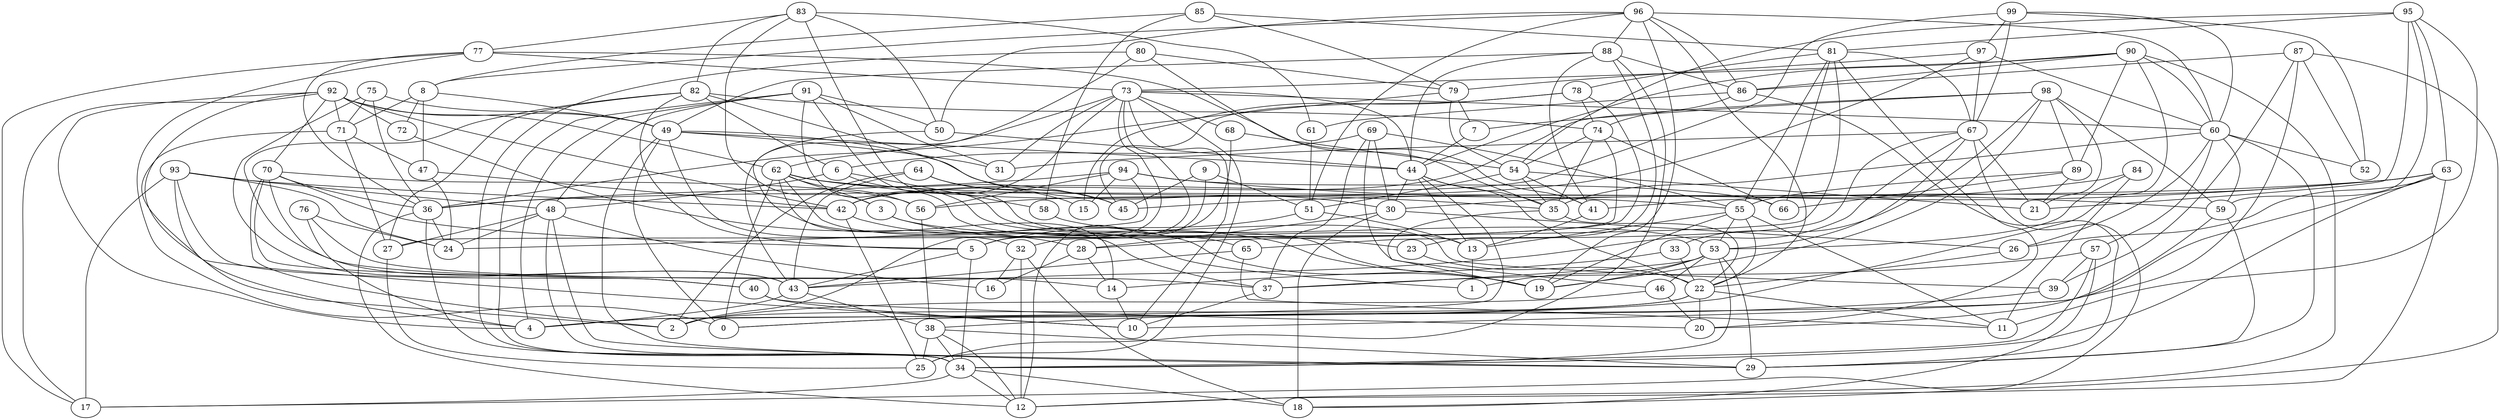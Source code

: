 digraph GG_graph {

subgraph G_graph {
edge [color = black]
"48" -> "24" [dir = none]
"48" -> "16" [dir = none]
"48" -> "34" [dir = none]
"48" -> "27" [dir = none]
"48" -> "29" [dir = none]
"97" -> "67" [dir = none]
"97" -> "56" [dir = none]
"97" -> "60" [dir = none]
"97" -> "79" [dir = none]
"9" -> "12" [dir = none]
"9" -> "45" [dir = none]
"9" -> "51" [dir = none]
"72" -> "28" [dir = none]
"23" -> "22" [dir = none]
"78" -> "15" [dir = none]
"78" -> "28" [dir = none]
"78" -> "74" [dir = none]
"78" -> "45" [dir = none]
"42" -> "25" [dir = none]
"42" -> "19" [dir = none]
"39" -> "38" [dir = none]
"68" -> "5" [dir = none]
"68" -> "54" [dir = none]
"41" -> "13" [dir = none]
"56" -> "38" [dir = none]
"79" -> "7" [dir = none]
"79" -> "62" [dir = none]
"79" -> "54" [dir = none]
"99" -> "60" [dir = none]
"99" -> "52" [dir = none]
"99" -> "67" [dir = none]
"99" -> "97" [dir = none]
"99" -> "42" [dir = none]
"98" -> "7" [dir = none]
"98" -> "33" [dir = none]
"98" -> "42" [dir = none]
"98" -> "21" [dir = none]
"98" -> "89" [dir = none]
"98" -> "59" [dir = none]
"98" -> "19" [dir = none]
"54" -> "51" [dir = none]
"54" -> "35" [dir = none]
"54" -> "41" [dir = none]
"54" -> "21" [dir = none]
"89" -> "66" [dir = none]
"89" -> "21" [dir = none]
"89" -> "55" [dir = none]
"60" -> "29" [dir = none]
"60" -> "57" [dir = none]
"60" -> "52" [dir = none]
"60" -> "26" [dir = none]
"60" -> "35" [dir = none]
"60" -> "59" [dir = none]
"32" -> "12" [dir = none]
"32" -> "18" [dir = none]
"32" -> "16" [dir = none]
"87" -> "52" [dir = none]
"87" -> "10" [dir = none]
"87" -> "86" [dir = none]
"87" -> "39" [dir = none]
"87" -> "18" [dir = none]
"92" -> "71" [dir = none]
"92" -> "62" [dir = none]
"92" -> "72" [dir = none]
"92" -> "42" [dir = none]
"92" -> "10" [dir = none]
"92" -> "70" [dir = none]
"92" -> "17" [dir = none]
"92" -> "49" [dir = none]
"92" -> "4" [dir = none]
"76" -> "37" [dir = none]
"76" -> "24" [dir = none]
"76" -> "4" [dir = none]
"62" -> "3" [dir = none]
"62" -> "1" [dir = none]
"62" -> "45" [dir = none]
"62" -> "35" [dir = none]
"62" -> "14" [dir = none]
"62" -> "55" [dir = none]
"62" -> "0" [dir = none]
"62" -> "56" [dir = none]
"55" -> "53" [dir = none]
"55" -> "22" [dir = none]
"55" -> "19" [dir = none]
"55" -> "13" [dir = none]
"55" -> "11" [dir = none]
"3" -> "19" [dir = none]
"3" -> "23" [dir = none]
"73" -> "42" [dir = none]
"73" -> "31" [dir = none]
"73" -> "25" [dir = none]
"73" -> "68" [dir = none]
"73" -> "5" [dir = none]
"73" -> "60" [dir = none]
"73" -> "44" [dir = none]
"73" -> "36" [dir = none]
"73" -> "10" [dir = none]
"73" -> "2" [dir = none]
"14" -> "10" [dir = none]
"34" -> "12" [dir = none]
"34" -> "18" [dir = none]
"34" -> "17" [dir = none]
"6" -> "48" [dir = none]
"6" -> "58" [dir = none]
"6" -> "19" [dir = none]
"33" -> "14" [dir = none]
"33" -> "22" [dir = none]
"57" -> "37" [dir = none]
"57" -> "18" [dir = none]
"57" -> "39" [dir = none]
"57" -> "34" [dir = none]
"53" -> "46" [dir = none]
"53" -> "1" [dir = none]
"53" -> "37" [dir = none]
"53" -> "29" [dir = none]
"53" -> "34" [dir = none]
"53" -> "19" [dir = none]
"64" -> "15" [dir = none]
"64" -> "43" [dir = none]
"64" -> "2" [dir = none]
"64" -> "45" [dir = none]
"36" -> "12" [dir = none]
"36" -> "24" [dir = none]
"36" -> "34" [dir = none]
"63" -> "41" [dir = none]
"63" -> "26" [dir = none]
"63" -> "45" [dir = none]
"63" -> "4" [dir = none]
"63" -> "34" [dir = none]
"63" -> "36" [dir = none]
"63" -> "12" [dir = none]
"74" -> "54" [dir = none]
"74" -> "66" [dir = none]
"74" -> "32" [dir = none]
"74" -> "35" [dir = none]
"13" -> "1" [dir = none]
"40" -> "20" [dir = none]
"40" -> "10" [dir = none]
"77" -> "17" [dir = none]
"77" -> "41" [dir = none]
"77" -> "36" [dir = none]
"77" -> "73" [dir = none]
"77" -> "0" [dir = none]
"70" -> "2" [dir = none]
"70" -> "56" [dir = none]
"70" -> "36" [dir = none]
"70" -> "40" [dir = none]
"70" -> "43" [dir = none]
"70" -> "5" [dir = none]
"94" -> "66" [dir = none]
"94" -> "24" [dir = none]
"94" -> "59" [dir = none]
"94" -> "36" [dir = none]
"94" -> "56" [dir = none]
"94" -> "15" [dir = none]
"82" -> "14" [dir = none]
"82" -> "27" [dir = none]
"82" -> "74" [dir = none]
"82" -> "5" [dir = none]
"82" -> "45" [dir = none]
"82" -> "6" [dir = none]
"69" -> "30" [dir = none]
"69" -> "37" [dir = none]
"69" -> "55" [dir = none]
"69" -> "6" [dir = none]
"69" -> "46" [dir = none]
"81" -> "55" [dir = none]
"81" -> "20" [dir = none]
"81" -> "78" [dir = none]
"81" -> "27" [dir = none]
"81" -> "67" [dir = none]
"81" -> "66" [dir = none]
"95" -> "81" [dir = none]
"95" -> "63" [dir = none]
"95" -> "21" [dir = none]
"95" -> "11" [dir = none]
"95" -> "59" [dir = none]
"95" -> "54" [dir = none]
"27" -> "25" [dir = none]
"44" -> "4" [dir = none]
"44" -> "35" [dir = none]
"44" -> "30" [dir = none]
"44" -> "22" [dir = none]
"44" -> "13" [dir = none]
"83" -> "61" [dir = none]
"83" -> "50" [dir = none]
"83" -> "77" [dir = none]
"83" -> "13" [dir = none]
"83" -> "82" [dir = none]
"83" -> "3" [dir = none]
"35" -> "19" [dir = none]
"35" -> "22" [dir = none]
"8" -> "47" [dir = none]
"8" -> "49" [dir = none]
"8" -> "72" [dir = none]
"8" -> "71" [dir = none]
"93" -> "42" [dir = none]
"93" -> "48" [dir = none]
"93" -> "17" [dir = none]
"93" -> "40" [dir = none]
"93" -> "24" [dir = none]
"93" -> "4" [dir = none]
"30" -> "26" [dir = none]
"30" -> "28" [dir = none]
"30" -> "18" [dir = none]
"58" -> "53" [dir = none]
"84" -> "53" [dir = none]
"84" -> "11" [dir = none]
"84" -> "30" [dir = none]
"37" -> "10" [dir = none]
"46" -> "2" [dir = none]
"46" -> "20" [dir = none]
"86" -> "74" [dir = none]
"86" -> "29" [dir = none]
"86" -> "61" [dir = none]
"88" -> "44" [dir = none]
"88" -> "23" [dir = none]
"88" -> "49" [dir = none]
"88" -> "86" [dir = none]
"88" -> "41" [dir = none]
"88" -> "25" [dir = none]
"90" -> "89" [dir = none]
"90" -> "0" [dir = none]
"90" -> "44" [dir = none]
"90" -> "86" [dir = none]
"90" -> "73" [dir = none]
"90" -> "60" [dir = none]
"90" -> "12" [dir = none]
"38" -> "25" [dir = none]
"38" -> "29" [dir = none]
"38" -> "12" [dir = none]
"38" -> "34" [dir = none]
"61" -> "51" [dir = none]
"28" -> "16" [dir = none]
"28" -> "14" [dir = none]
"49" -> "0" [dir = none]
"49" -> "29" [dir = none]
"49" -> "30" [dir = none]
"49" -> "31" [dir = none]
"49" -> "44" [dir = none]
"49" -> "32" [dir = none]
"80" -> "79" [dir = none]
"80" -> "34" [dir = none]
"80" -> "35" [dir = none]
"80" -> "43" [dir = none]
"26" -> "22" [dir = none]
"22" -> "0" [dir = none]
"22" -> "20" [dir = none]
"22" -> "11" [dir = none]
"22" -> "2" [dir = none]
"85" -> "79" [dir = none]
"85" -> "81" [dir = none]
"85" -> "8" [dir = none]
"85" -> "58" [dir = none]
"7" -> "44" [dir = none]
"65" -> "11" [dir = none]
"65" -> "43" [dir = none]
"75" -> "36" [dir = none]
"75" -> "71" [dir = none]
"75" -> "49" [dir = none]
"75" -> "43" [dir = none]
"5" -> "34" [dir = none]
"5" -> "43" [dir = none]
"59" -> "29" [dir = none]
"59" -> "20" [dir = none]
"67" -> "65" [dir = none]
"67" -> "21" [dir = none]
"67" -> "43" [dir = none]
"67" -> "53" [dir = none]
"67" -> "17" [dir = none]
"67" -> "31" [dir = none]
"50" -> "37" [dir = none]
"50" -> "44" [dir = none]
"51" -> "5" [dir = none]
"51" -> "13" [dir = none]
"43" -> "38" [dir = none]
"43" -> "4" [dir = none]
"96" -> "8" [dir = none]
"96" -> "22" [dir = none]
"96" -> "88" [dir = none]
"96" -> "60" [dir = none]
"96" -> "86" [dir = none]
"96" -> "51" [dir = none]
"96" -> "50" [dir = none]
"96" -> "19" [dir = none]
"47" -> "42" [dir = none]
"47" -> "24" [dir = none]
"71" -> "2" [dir = none]
"71" -> "27" [dir = none]
"71" -> "47" [dir = none]
"91" -> "65" [dir = none]
"91" -> "50" [dir = none]
"91" -> "39" [dir = none]
"91" -> "34" [dir = none]
"91" -> "48" [dir = none]
"91" -> "31" [dir = none]
"91" -> "4" [dir = none]
}

}
